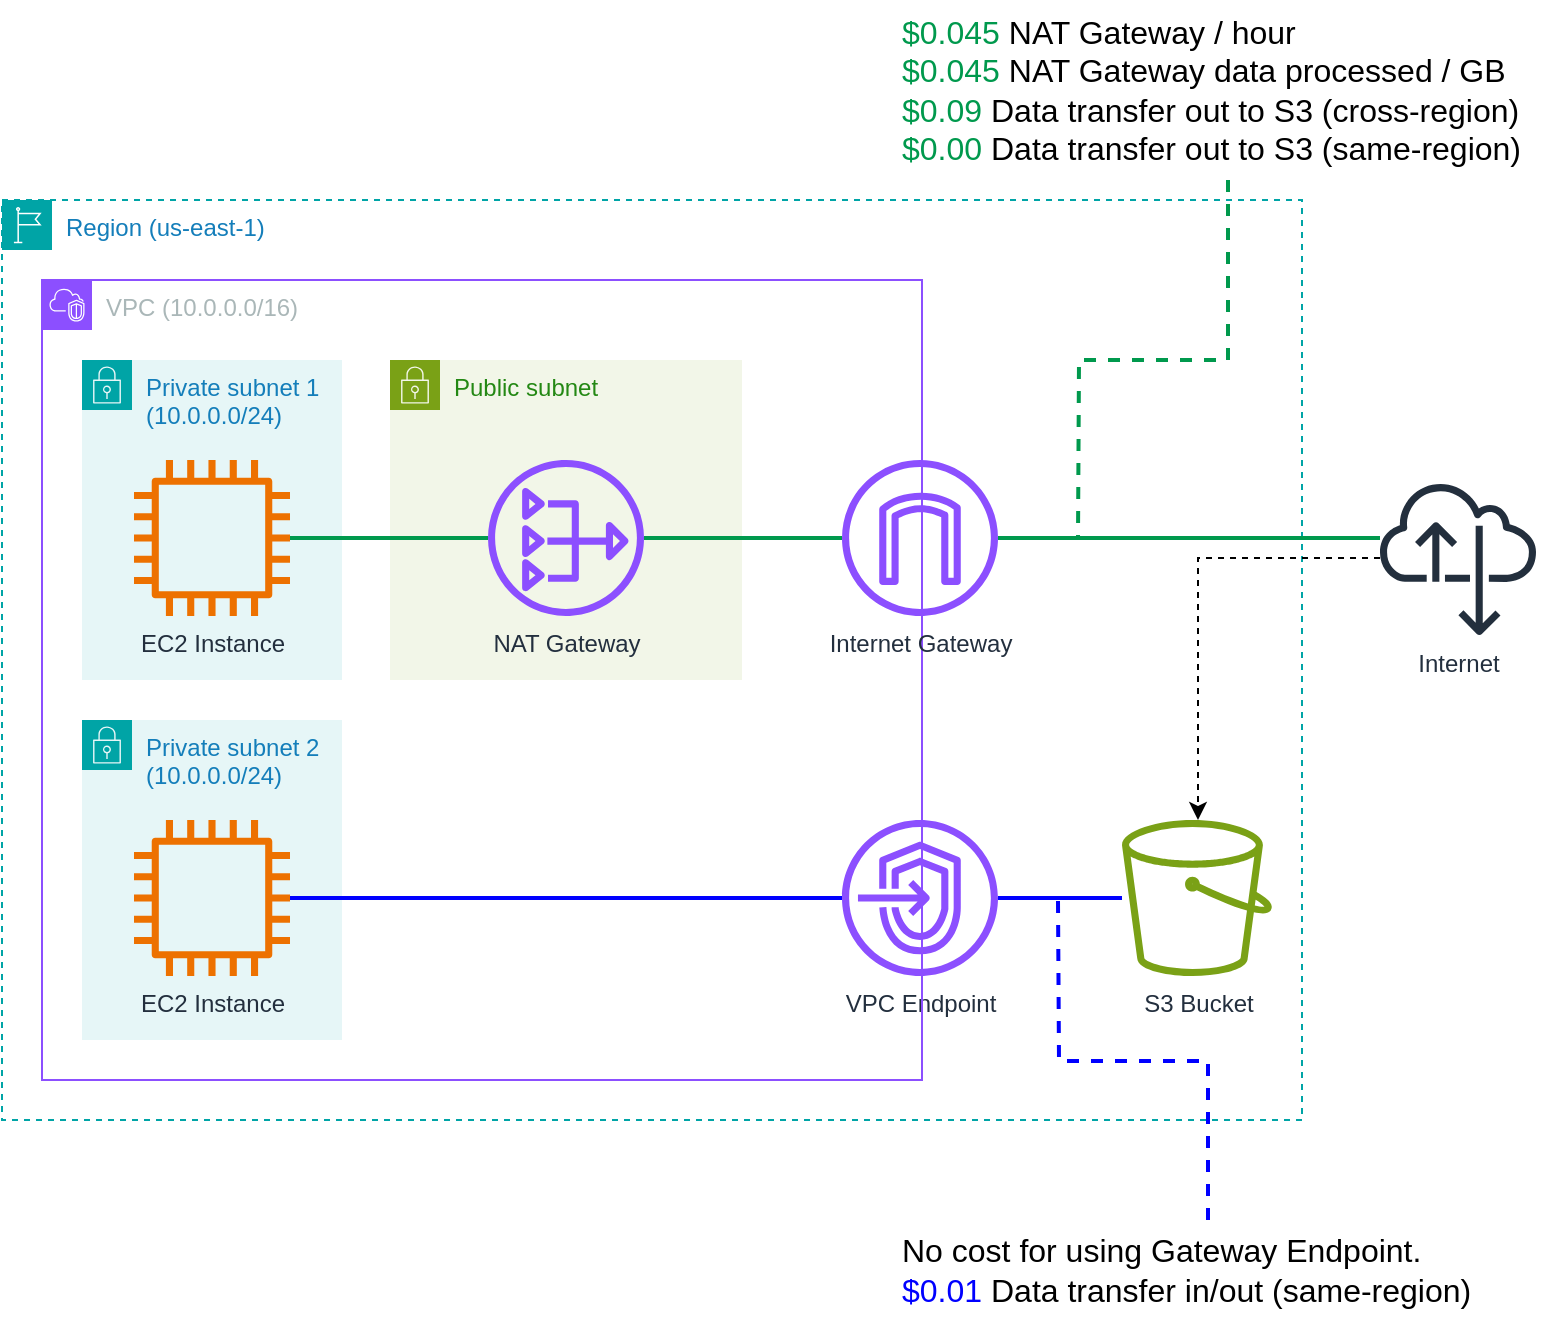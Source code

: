 <mxfile version="26.0.4">
  <diagram name="Page-1" id="9rQ5EPVOBZZrPdwyIhjc">
    <mxGraphModel dx="1114" dy="1198" grid="1" gridSize="10" guides="1" tooltips="1" connect="1" arrows="1" fold="1" page="1" pageScale="1" pageWidth="850" pageHeight="1100" math="0" shadow="0">
      <root>
        <mxCell id="0" />
        <mxCell id="1" parent="0" />
        <mxCell id="PnnyQsfyi1Kf-m1RbVMf-1" value="Region (us-east-1)" style="points=[[0,0],[0.25,0],[0.5,0],[0.75,0],[1,0],[1,0.25],[1,0.5],[1,0.75],[1,1],[0.75,1],[0.5,1],[0.25,1],[0,1],[0,0.75],[0,0.5],[0,0.25]];outlineConnect=0;gradientColor=none;html=1;whiteSpace=wrap;fontSize=12;fontStyle=0;container=1;pointerEvents=0;collapsible=0;recursiveResize=0;shape=mxgraph.aws4.group;grIcon=mxgraph.aws4.group_region;strokeColor=#00A4A6;fillColor=none;verticalAlign=top;align=left;spacingLeft=30;fontColor=#147EBA;dashed=1;" vertex="1" parent="1">
          <mxGeometry x="42" y="320" width="650" height="460" as="geometry" />
        </mxCell>
        <mxCell id="PnnyQsfyi1Kf-m1RbVMf-18" style="edgeStyle=orthogonalEdgeStyle;rounded=0;orthogonalLoop=1;jettySize=auto;html=1;endArrow=none;endFill=0;strokeWidth=2;fillColor=#dae8fc;strokeColor=#0000FF;" edge="1" parent="PnnyQsfyi1Kf-m1RbVMf-1" source="PnnyQsfyi1Kf-m1RbVMf-14" target="PnnyQsfyi1Kf-m1RbVMf-17">
          <mxGeometry relative="1" as="geometry" />
        </mxCell>
        <mxCell id="PnnyQsfyi1Kf-m1RbVMf-14" value="VPC Endpoint" style="sketch=0;outlineConnect=0;fontColor=#232F3E;gradientColor=none;fillColor=#8C4FFF;strokeColor=none;dashed=0;verticalLabelPosition=bottom;verticalAlign=top;align=center;html=1;fontSize=12;fontStyle=0;aspect=fixed;pointerEvents=1;shape=mxgraph.aws4.endpoints;" vertex="1" parent="PnnyQsfyi1Kf-m1RbVMf-1">
          <mxGeometry x="420" y="310" width="78" height="78" as="geometry" />
        </mxCell>
        <mxCell id="PnnyQsfyi1Kf-m1RbVMf-17" value="S3 Bucket" style="sketch=0;outlineConnect=0;fontColor=#232F3E;gradientColor=none;fillColor=#7AA116;strokeColor=none;dashed=0;verticalLabelPosition=bottom;verticalAlign=top;align=center;html=1;fontSize=12;fontStyle=0;aspect=fixed;pointerEvents=1;shape=mxgraph.aws4.bucket;" vertex="1" parent="PnnyQsfyi1Kf-m1RbVMf-1">
          <mxGeometry x="560" y="310" width="75" height="78" as="geometry" />
        </mxCell>
        <mxCell id="PnnyQsfyi1Kf-m1RbVMf-3" value="Private subnet 1 (10.0.0.0/24)" style="points=[[0,0],[0.25,0],[0.5,0],[0.75,0],[1,0],[1,0.25],[1,0.5],[1,0.75],[1,1],[0.75,1],[0.5,1],[0.25,1],[0,1],[0,0.75],[0,0.5],[0,0.25]];outlineConnect=0;gradientColor=none;html=1;whiteSpace=wrap;fontSize=12;fontStyle=0;container=1;pointerEvents=0;collapsible=0;recursiveResize=0;shape=mxgraph.aws4.group;grIcon=mxgraph.aws4.group_security_group;grStroke=0;strokeColor=#00A4A6;fillColor=#E6F6F7;verticalAlign=top;align=left;spacingLeft=30;fontColor=#147EBA;dashed=0;" vertex="1" parent="1">
          <mxGeometry x="82" y="400" width="130" height="160" as="geometry" />
        </mxCell>
        <mxCell id="PnnyQsfyi1Kf-m1RbVMf-7" value="EC2 Instance" style="sketch=0;outlineConnect=0;fontColor=#232F3E;gradientColor=none;fillColor=#ED7100;strokeColor=none;dashed=0;verticalLabelPosition=bottom;verticalAlign=top;align=center;html=1;fontSize=12;fontStyle=0;aspect=fixed;pointerEvents=1;shape=mxgraph.aws4.instance2;" vertex="1" parent="PnnyQsfyi1Kf-m1RbVMf-3">
          <mxGeometry x="26" y="50" width="78" height="78" as="geometry" />
        </mxCell>
        <mxCell id="PnnyQsfyi1Kf-m1RbVMf-4" value="VPC (10.0.0.0/16)" style="points=[[0,0],[0.25,0],[0.5,0],[0.75,0],[1,0],[1,0.25],[1,0.5],[1,0.75],[1,1],[0.75,1],[0.5,1],[0.25,1],[0,1],[0,0.75],[0,0.5],[0,0.25]];outlineConnect=0;gradientColor=none;html=1;whiteSpace=wrap;fontSize=12;fontStyle=0;container=1;pointerEvents=0;collapsible=0;recursiveResize=0;shape=mxgraph.aws4.group;grIcon=mxgraph.aws4.group_vpc2;strokeColor=#8C4FFF;fillColor=none;verticalAlign=top;align=left;spacingLeft=30;fontColor=#AAB7B8;dashed=0;" vertex="1" parent="1">
          <mxGeometry x="62" y="360" width="440" height="400" as="geometry" />
        </mxCell>
        <mxCell id="PnnyQsfyi1Kf-m1RbVMf-2" value="Public subnet" style="points=[[0,0],[0.25,0],[0.5,0],[0.75,0],[1,0],[1,0.25],[1,0.5],[1,0.75],[1,1],[0.75,1],[0.5,1],[0.25,1],[0,1],[0,0.75],[0,0.5],[0,0.25]];outlineConnect=0;gradientColor=none;html=1;whiteSpace=wrap;fontSize=12;fontStyle=0;container=1;pointerEvents=0;collapsible=0;recursiveResize=0;shape=mxgraph.aws4.group;grIcon=mxgraph.aws4.group_security_group;grStroke=0;strokeColor=#7AA116;fillColor=#F2F6E8;verticalAlign=top;align=left;spacingLeft=30;fontColor=#248814;dashed=0;" vertex="1" parent="PnnyQsfyi1Kf-m1RbVMf-4">
          <mxGeometry x="174" y="40" width="176" height="160" as="geometry" />
        </mxCell>
        <mxCell id="PnnyQsfyi1Kf-m1RbVMf-5" value="NAT Gateway" style="sketch=0;outlineConnect=0;fontColor=#232F3E;gradientColor=none;fillColor=#8C4FFF;strokeColor=none;dashed=0;verticalLabelPosition=bottom;verticalAlign=top;align=center;html=1;fontSize=12;fontStyle=0;aspect=fixed;pointerEvents=1;shape=mxgraph.aws4.nat_gateway;" vertex="1" parent="PnnyQsfyi1Kf-m1RbVMf-2">
          <mxGeometry x="49" y="50" width="78" height="78" as="geometry" />
        </mxCell>
        <mxCell id="PnnyQsfyi1Kf-m1RbVMf-20" style="edgeStyle=orthogonalEdgeStyle;rounded=0;orthogonalLoop=1;jettySize=auto;html=1;endArrow=none;endFill=0;fillColor=#d5e8d4;strokeColor=#00994D;strokeWidth=2;" edge="1" parent="1" source="PnnyQsfyi1Kf-m1RbVMf-6" target="PnnyQsfyi1Kf-m1RbVMf-19">
          <mxGeometry relative="1" as="geometry">
            <Array as="points">
              <mxPoint x="681" y="489" />
              <mxPoint x="681" y="489" />
            </Array>
          </mxGeometry>
        </mxCell>
        <mxCell id="PnnyQsfyi1Kf-m1RbVMf-6" value="Internet Gateway" style="sketch=0;outlineConnect=0;fontColor=#232F3E;gradientColor=none;fillColor=#8C4FFF;strokeColor=none;dashed=0;verticalLabelPosition=bottom;verticalAlign=top;align=center;html=1;fontSize=12;fontStyle=0;aspect=fixed;pointerEvents=1;shape=mxgraph.aws4.internet_gateway;" vertex="1" parent="1">
          <mxGeometry x="462" y="450" width="78" height="78" as="geometry" />
        </mxCell>
        <mxCell id="PnnyQsfyi1Kf-m1RbVMf-10" value="Private subnet 2 (10.0.0.0/24)" style="points=[[0,0],[0.25,0],[0.5,0],[0.75,0],[1,0],[1,0.25],[1,0.5],[1,0.75],[1,1],[0.75,1],[0.5,1],[0.25,1],[0,1],[0,0.75],[0,0.5],[0,0.25]];outlineConnect=0;gradientColor=none;html=1;whiteSpace=wrap;fontSize=12;fontStyle=0;container=1;pointerEvents=0;collapsible=0;recursiveResize=0;shape=mxgraph.aws4.group;grIcon=mxgraph.aws4.group_security_group;grStroke=0;strokeColor=#00A4A6;fillColor=#E6F6F7;verticalAlign=top;align=left;spacingLeft=30;fontColor=#147EBA;dashed=0;" vertex="1" parent="1">
          <mxGeometry x="82" y="580" width="130" height="160" as="geometry" />
        </mxCell>
        <mxCell id="PnnyQsfyi1Kf-m1RbVMf-11" value="EC2 Instance" style="sketch=0;outlineConnect=0;fontColor=#232F3E;gradientColor=none;fillColor=#ED7100;strokeColor=none;dashed=0;verticalLabelPosition=bottom;verticalAlign=top;align=center;html=1;fontSize=12;fontStyle=0;aspect=fixed;pointerEvents=1;shape=mxgraph.aws4.instance2;" vertex="1" parent="PnnyQsfyi1Kf-m1RbVMf-10">
          <mxGeometry x="26" y="50" width="78" height="78" as="geometry" />
        </mxCell>
        <mxCell id="PnnyQsfyi1Kf-m1RbVMf-12" style="edgeStyle=orthogonalEdgeStyle;rounded=0;orthogonalLoop=1;jettySize=auto;html=1;endArrow=none;endFill=0;fillColor=#d5e8d4;strokeColor=#00994D;strokeWidth=2;" edge="1" parent="1" source="PnnyQsfyi1Kf-m1RbVMf-7" target="PnnyQsfyi1Kf-m1RbVMf-5">
          <mxGeometry relative="1" as="geometry" />
        </mxCell>
        <mxCell id="PnnyQsfyi1Kf-m1RbVMf-13" style="edgeStyle=orthogonalEdgeStyle;rounded=0;orthogonalLoop=1;jettySize=auto;html=1;endArrow=none;endFill=0;fillColor=#d5e8d4;strokeColor=#00994D;strokeWidth=2;" edge="1" parent="1" source="PnnyQsfyi1Kf-m1RbVMf-5" target="PnnyQsfyi1Kf-m1RbVMf-6">
          <mxGeometry relative="1" as="geometry" />
        </mxCell>
        <mxCell id="PnnyQsfyi1Kf-m1RbVMf-16" style="edgeStyle=orthogonalEdgeStyle;rounded=0;orthogonalLoop=1;jettySize=auto;html=1;endArrow=none;endFill=0;fillColor=#dae8fc;strokeColor=#0000FF;strokeWidth=2;" edge="1" parent="1" source="PnnyQsfyi1Kf-m1RbVMf-11" target="PnnyQsfyi1Kf-m1RbVMf-14">
          <mxGeometry relative="1" as="geometry" />
        </mxCell>
        <mxCell id="PnnyQsfyi1Kf-m1RbVMf-22" style="edgeStyle=orthogonalEdgeStyle;rounded=0;orthogonalLoop=1;jettySize=auto;html=1;dashed=1;" edge="1" parent="1" source="PnnyQsfyi1Kf-m1RbVMf-19" target="PnnyQsfyi1Kf-m1RbVMf-17">
          <mxGeometry relative="1" as="geometry">
            <Array as="points">
              <mxPoint x="640" y="500" />
            </Array>
          </mxGeometry>
        </mxCell>
        <mxCell id="PnnyQsfyi1Kf-m1RbVMf-19" value="Internet" style="sketch=0;outlineConnect=0;fontColor=#232F3E;gradientColor=none;fillColor=#232F3D;strokeColor=none;dashed=0;verticalLabelPosition=bottom;verticalAlign=top;align=center;html=1;fontSize=12;fontStyle=0;aspect=fixed;pointerEvents=1;shape=mxgraph.aws4.internet_alt22;" vertex="1" parent="1">
          <mxGeometry x="731" y="460" width="78" height="78" as="geometry" />
        </mxCell>
        <mxCell id="PnnyQsfyi1Kf-m1RbVMf-25" style="edgeStyle=orthogonalEdgeStyle;rounded=0;orthogonalLoop=1;jettySize=auto;html=1;endArrow=none;endFill=0;dashed=1;strokeColor=#00994D;strokeWidth=2;" edge="1" parent="1" source="PnnyQsfyi1Kf-m1RbVMf-24">
          <mxGeometry relative="1" as="geometry">
            <mxPoint x="580" y="490" as="targetPoint" />
          </mxGeometry>
        </mxCell>
        <mxCell id="PnnyQsfyi1Kf-m1RbVMf-24" value="&lt;div&gt;&lt;font style=&quot;color: rgb(0, 153, 77);&quot;&gt;$0.045&lt;/font&gt; NAT Gateway / hour&lt;/div&gt;&lt;div&gt;&lt;font style=&quot;color: rgb(0, 153, 77);&quot;&gt;$0.045&lt;/font&gt; NAT Gateway data processed / GB&lt;/div&gt;&lt;div&gt;&lt;font style=&quot;color: rgb(0, 153, 77);&quot;&gt;$0.09&lt;/font&gt; Data transfer out to S3 (cross-region)&lt;/div&gt;&lt;div&gt;&lt;font style=&quot;color: rgb(0, 153, 77);&quot;&gt;$0.00&lt;/font&gt; Data transfer out to S3 (same-region)&lt;/div&gt;" style="text;html=1;align=left;verticalAlign=middle;resizable=0;points=[];autosize=1;strokeColor=none;fillColor=none;fontSize=16;" vertex="1" parent="1">
          <mxGeometry x="490" y="220" width="330" height="90" as="geometry" />
        </mxCell>
        <mxCell id="PnnyQsfyi1Kf-m1RbVMf-27" style="edgeStyle=orthogonalEdgeStyle;rounded=0;orthogonalLoop=1;jettySize=auto;html=1;strokeWidth=2;endArrow=none;endFill=0;strokeColor=#0000FF;dashed=1;" edge="1" parent="1" source="PnnyQsfyi1Kf-m1RbVMf-26">
          <mxGeometry relative="1" as="geometry">
            <mxPoint x="570" y="670" as="targetPoint" />
          </mxGeometry>
        </mxCell>
        <mxCell id="PnnyQsfyi1Kf-m1RbVMf-26" value="&lt;div&gt;&lt;font style=&quot;color: rgb(0, 0, 0);&quot;&gt;No cost for using Gateway Endpoint.&lt;/font&gt;&lt;/div&gt;&lt;div&gt;&lt;font style=&quot;color: rgb(0, 0, 255);&quot;&gt;$0.01&lt;/font&gt;&lt;font style=&quot;color: rgb(0, 0, 0);&quot;&gt; Data transfer in/out (same-region)&lt;/font&gt;&lt;/div&gt;" style="text;html=1;align=left;verticalAlign=middle;resizable=0;points=[];autosize=1;strokeColor=none;fillColor=none;fontSize=16;" vertex="1" parent="1">
          <mxGeometry x="490" y="830" width="310" height="50" as="geometry" />
        </mxCell>
      </root>
    </mxGraphModel>
  </diagram>
</mxfile>
